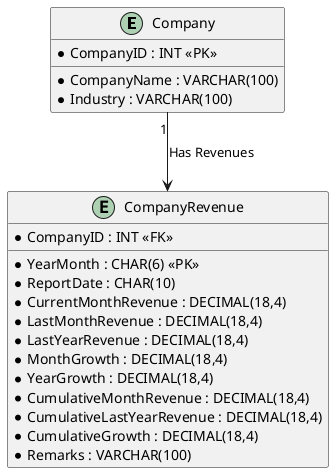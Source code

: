 @startuml
entity "Company" {
  * CompanyID : INT <<PK>>
  * CompanyName : VARCHAR(100)
  * Industry : VARCHAR(100)
}

entity "CompanyRevenue" {
  * CompanyID : INT <<FK>>
  * YearMonth : CHAR(6) <<PK>>
  * ReportDate : CHAR(10)
  * CurrentMonthRevenue : DECIMAL(18,4)
  * LastMonthRevenue : DECIMAL(18,4)
  * LastYearRevenue : DECIMAL(18,4)
  * MonthGrowth : DECIMAL(18,4)
  * YearGrowth : DECIMAL(18,4)
  * CumulativeMonthRevenue : DECIMAL(18,4)
  * CumulativeLastYearRevenue : DECIMAL(18,4)
  * CumulativeGrowth : DECIMAL(18,4)
  * Remarks : VARCHAR(100)
}

' Relationships between entities
Company "1" -down-> "CompanyRevenue": Has Revenues

@enduml